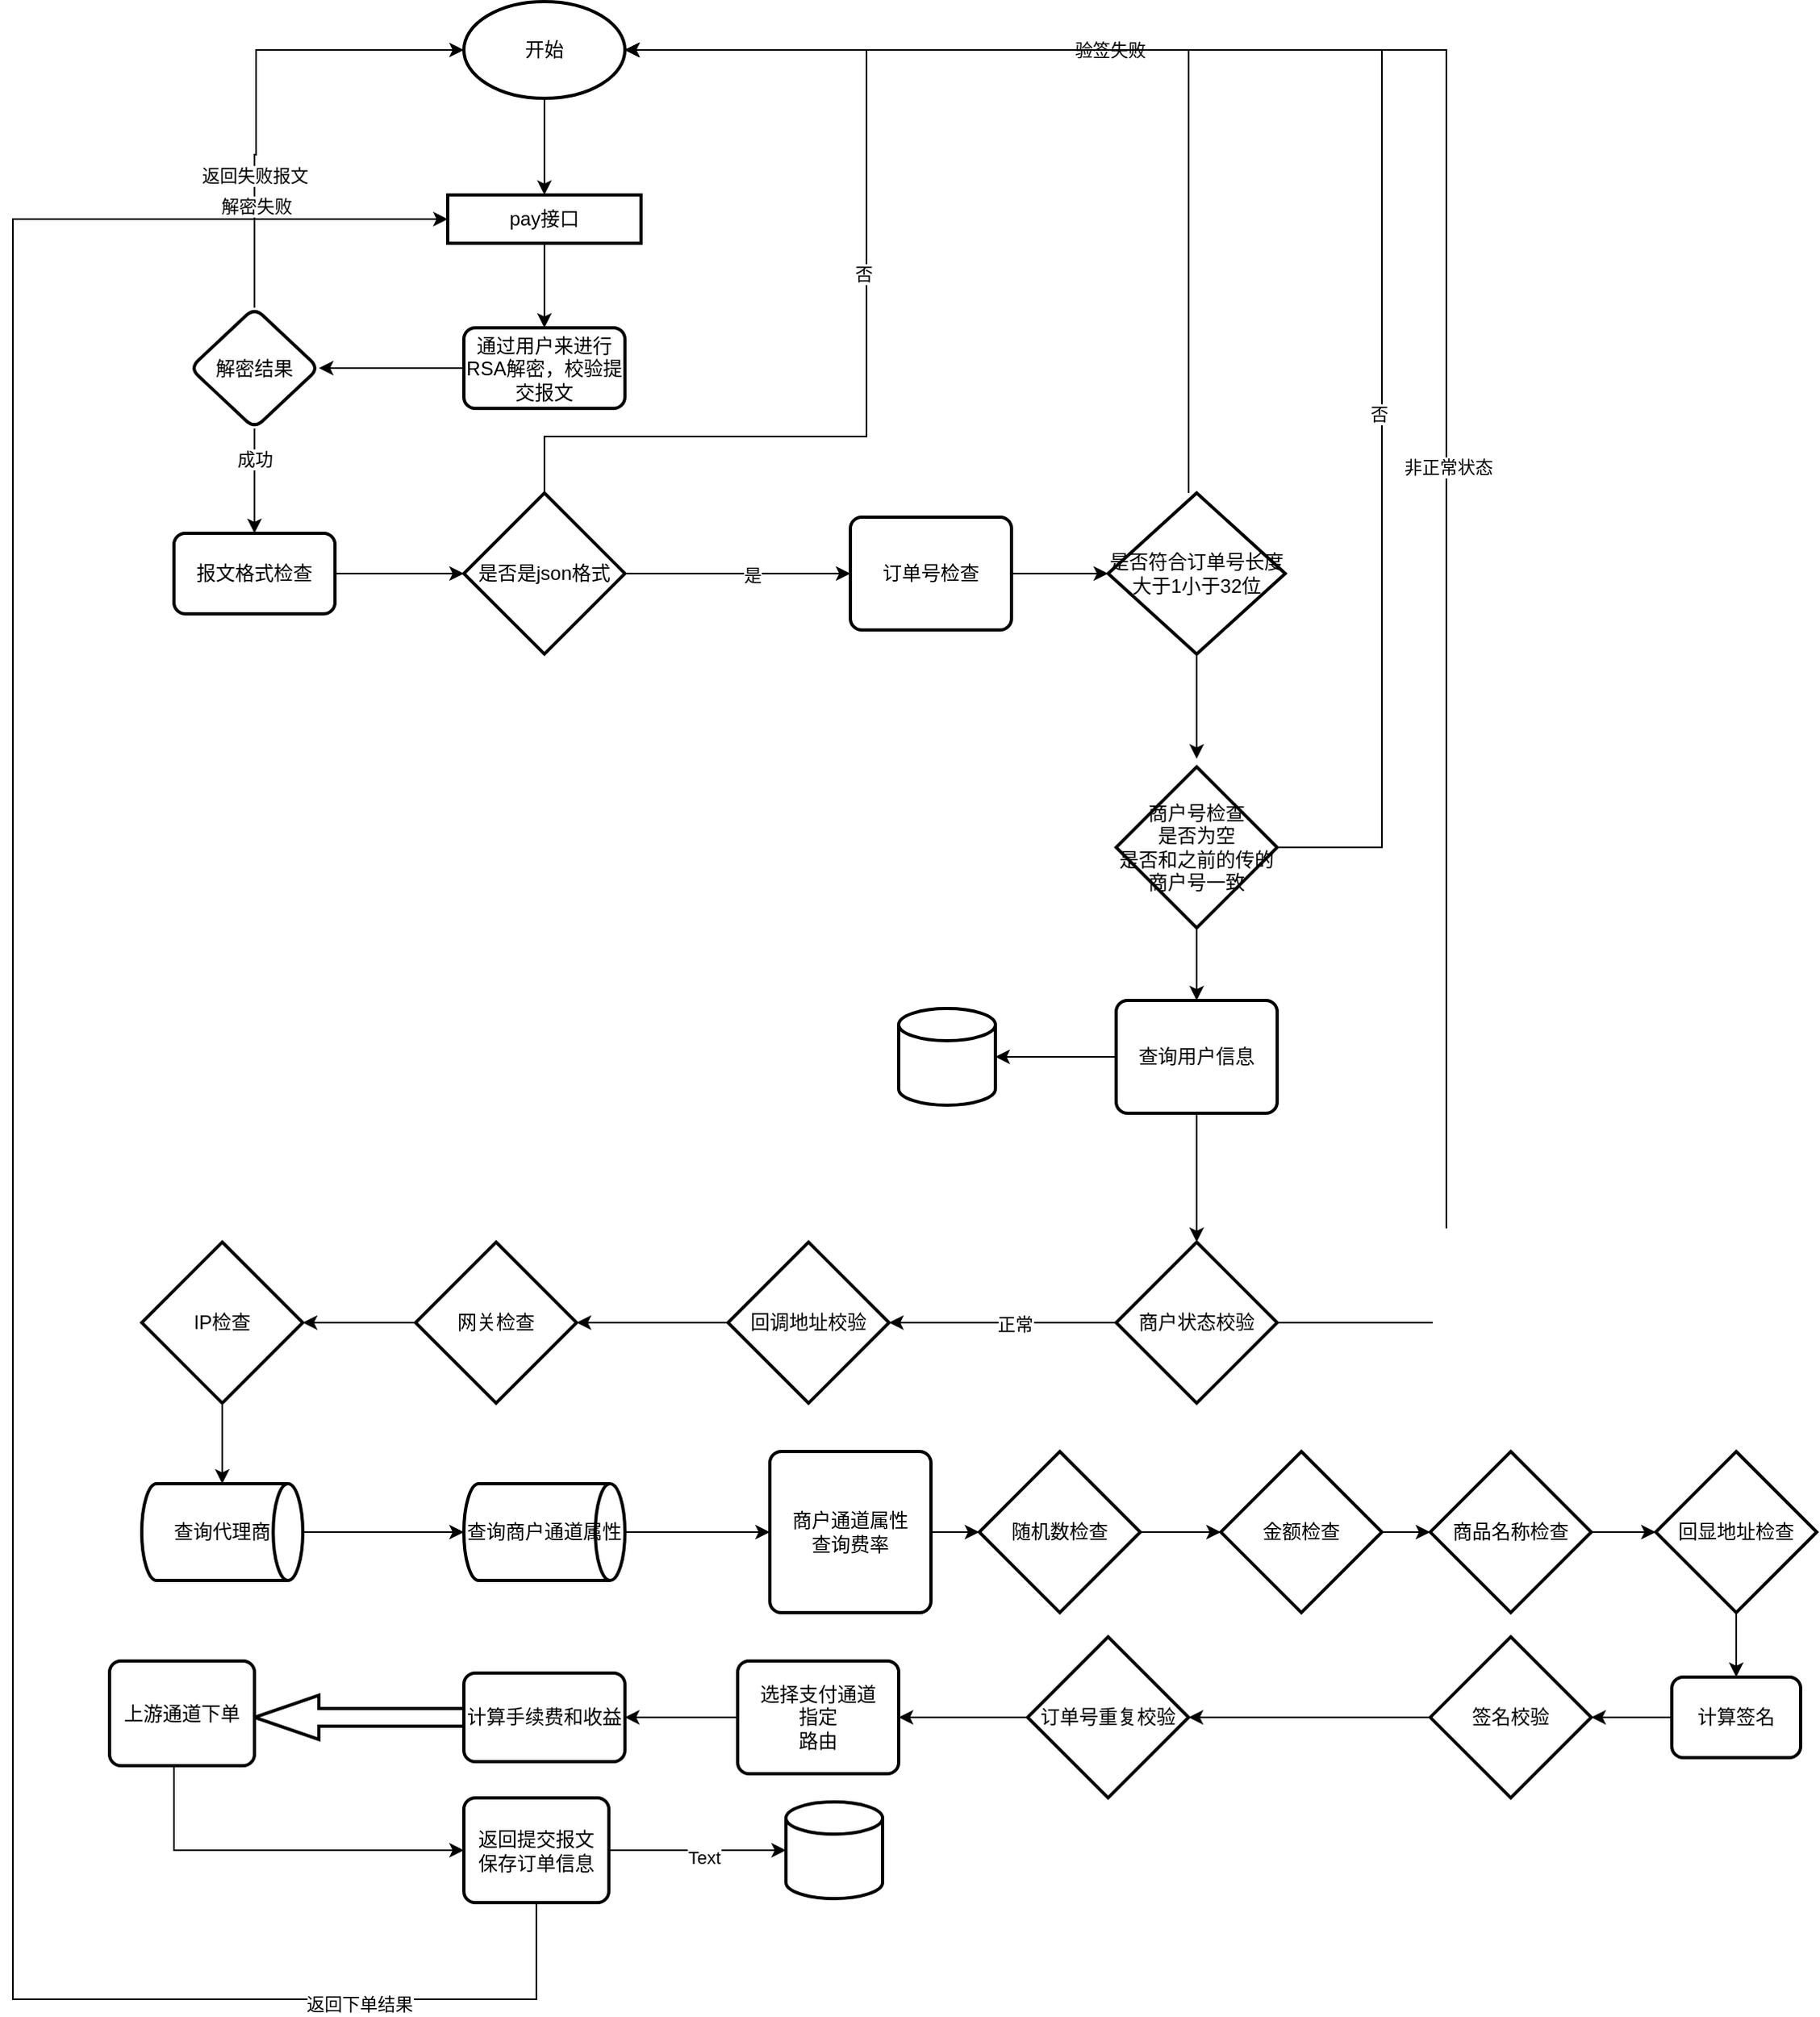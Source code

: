 <mxfile version="22.0.8" type="device">
  <diagram name="第 1 页" id="F70vDK_BZsQe4YA0E1p9">
    <mxGraphModel dx="2261" dy="782" grid="1" gridSize="10" guides="1" tooltips="1" connect="1" arrows="1" fold="1" page="1" pageScale="1" pageWidth="827" pageHeight="1169" math="0" shadow="0">
      <root>
        <mxCell id="0" />
        <mxCell id="1" parent="0" />
        <mxCell id="8IRHUfgF0rJnRZtgmLyu-3" value="" style="edgeStyle=orthogonalEdgeStyle;rounded=0;orthogonalLoop=1;jettySize=auto;html=1;" edge="1" parent="1" source="8IRHUfgF0rJnRZtgmLyu-1" target="8IRHUfgF0rJnRZtgmLyu-2">
          <mxGeometry relative="1" as="geometry" />
        </mxCell>
        <mxCell id="8IRHUfgF0rJnRZtgmLyu-1" value="开始" style="strokeWidth=2;html=1;shape=mxgraph.flowchart.start_1;whiteSpace=wrap;" vertex="1" parent="1">
          <mxGeometry x="200" y="10" width="100" height="60" as="geometry" />
        </mxCell>
        <mxCell id="8IRHUfgF0rJnRZtgmLyu-5" value="" style="edgeStyle=orthogonalEdgeStyle;rounded=0;orthogonalLoop=1;jettySize=auto;html=1;" edge="1" parent="1" source="8IRHUfgF0rJnRZtgmLyu-2" target="8IRHUfgF0rJnRZtgmLyu-4">
          <mxGeometry relative="1" as="geometry" />
        </mxCell>
        <mxCell id="8IRHUfgF0rJnRZtgmLyu-2" value="pay接口" style="whiteSpace=wrap;html=1;strokeWidth=2;" vertex="1" parent="1">
          <mxGeometry x="190" y="130" width="120" height="30" as="geometry" />
        </mxCell>
        <mxCell id="8IRHUfgF0rJnRZtgmLyu-7" value="" style="edgeStyle=orthogonalEdgeStyle;rounded=0;orthogonalLoop=1;jettySize=auto;html=1;" edge="1" parent="1" source="8IRHUfgF0rJnRZtgmLyu-4" target="8IRHUfgF0rJnRZtgmLyu-6">
          <mxGeometry relative="1" as="geometry" />
        </mxCell>
        <mxCell id="8IRHUfgF0rJnRZtgmLyu-4" value="通过用户来进行RSA解密，校验提交报文" style="rounded=1;whiteSpace=wrap;html=1;absoluteArcSize=1;arcSize=14;strokeWidth=2;" vertex="1" parent="1">
          <mxGeometry x="200" y="212.5" width="100" height="50" as="geometry" />
        </mxCell>
        <mxCell id="8IRHUfgF0rJnRZtgmLyu-9" style="edgeStyle=orthogonalEdgeStyle;rounded=0;orthogonalLoop=1;jettySize=auto;html=1;entryX=0;entryY=0.5;entryDx=0;entryDy=0;entryPerimeter=0;exitX=0.5;exitY=0;exitDx=0;exitDy=0;" edge="1" parent="1" source="8IRHUfgF0rJnRZtgmLyu-6" target="8IRHUfgF0rJnRZtgmLyu-1">
          <mxGeometry relative="1" as="geometry">
            <mxPoint x="70" y="10" as="targetPoint" />
            <Array as="points">
              <mxPoint x="70" y="105" />
              <mxPoint x="71" y="105" />
              <mxPoint x="71" y="40" />
            </Array>
          </mxGeometry>
        </mxCell>
        <mxCell id="8IRHUfgF0rJnRZtgmLyu-10" value="返回失败报文" style="edgeLabel;html=1;align=center;verticalAlign=middle;resizable=0;points=[];" vertex="1" connectable="0" parent="8IRHUfgF0rJnRZtgmLyu-9">
          <mxGeometry x="-0.434" relative="1" as="geometry">
            <mxPoint as="offset" />
          </mxGeometry>
        </mxCell>
        <mxCell id="8IRHUfgF0rJnRZtgmLyu-11" value="解密失败&lt;br&gt;" style="edgeLabel;html=1;align=center;verticalAlign=middle;resizable=0;points=[];" vertex="1" connectable="0" parent="8IRHUfgF0rJnRZtgmLyu-9">
          <mxGeometry x="-0.566" y="-1" relative="1" as="geometry">
            <mxPoint as="offset" />
          </mxGeometry>
        </mxCell>
        <mxCell id="8IRHUfgF0rJnRZtgmLyu-12" style="edgeStyle=orthogonalEdgeStyle;rounded=0;orthogonalLoop=1;jettySize=auto;html=1;exitX=0.5;exitY=1;exitDx=0;exitDy=0;" edge="1" parent="1" source="8IRHUfgF0rJnRZtgmLyu-6">
          <mxGeometry relative="1" as="geometry">
            <mxPoint x="70" y="340" as="targetPoint" />
          </mxGeometry>
        </mxCell>
        <mxCell id="8IRHUfgF0rJnRZtgmLyu-13" value="成功" style="edgeLabel;html=1;align=center;verticalAlign=middle;resizable=0;points=[];" vertex="1" connectable="0" parent="8IRHUfgF0rJnRZtgmLyu-12">
          <mxGeometry x="-0.42" relative="1" as="geometry">
            <mxPoint as="offset" />
          </mxGeometry>
        </mxCell>
        <mxCell id="8IRHUfgF0rJnRZtgmLyu-6" value="解密结果" style="rhombus;whiteSpace=wrap;html=1;rounded=1;arcSize=14;strokeWidth=2;" vertex="1" parent="1">
          <mxGeometry x="30" y="200" width="80" height="75" as="geometry" />
        </mxCell>
        <mxCell id="8IRHUfgF0rJnRZtgmLyu-24" value="" style="edgeStyle=orthogonalEdgeStyle;rounded=0;orthogonalLoop=1;jettySize=auto;html=1;" edge="1" parent="1" source="8IRHUfgF0rJnRZtgmLyu-14" target="8IRHUfgF0rJnRZtgmLyu-23">
          <mxGeometry relative="1" as="geometry" />
        </mxCell>
        <mxCell id="8IRHUfgF0rJnRZtgmLyu-14" value="报文格式检查" style="rounded=1;whiteSpace=wrap;html=1;absoluteArcSize=1;arcSize=14;strokeWidth=2;" vertex="1" parent="1">
          <mxGeometry x="20" y="340" width="100" height="50" as="geometry" />
        </mxCell>
        <mxCell id="8IRHUfgF0rJnRZtgmLyu-17" style="edgeStyle=orthogonalEdgeStyle;rounded=0;orthogonalLoop=1;jettySize=auto;html=1;" edge="1" parent="1" source="8IRHUfgF0rJnRZtgmLyu-15" target="8IRHUfgF0rJnRZtgmLyu-1">
          <mxGeometry relative="1" as="geometry">
            <mxPoint x="310" y="120" as="targetPoint" />
            <Array as="points">
              <mxPoint x="650" y="40" />
            </Array>
          </mxGeometry>
        </mxCell>
        <mxCell id="8IRHUfgF0rJnRZtgmLyu-18" value="验签失败" style="edgeLabel;html=1;align=center;verticalAlign=middle;resizable=0;points=[];" vertex="1" connectable="0" parent="8IRHUfgF0rJnRZtgmLyu-17">
          <mxGeometry x="0.037" relative="1" as="geometry">
            <mxPoint as="offset" />
          </mxGeometry>
        </mxCell>
        <mxCell id="8IRHUfgF0rJnRZtgmLyu-29" style="edgeStyle=orthogonalEdgeStyle;rounded=0;orthogonalLoop=1;jettySize=auto;html=1;exitX=0.5;exitY=1;exitDx=0;exitDy=0;exitPerimeter=0;" edge="1" parent="1" source="8IRHUfgF0rJnRZtgmLyu-15">
          <mxGeometry relative="1" as="geometry">
            <mxPoint x="655" y="480" as="targetPoint" />
          </mxGeometry>
        </mxCell>
        <mxCell id="8IRHUfgF0rJnRZtgmLyu-15" value="是否符合订单号长度大于1小于32位" style="strokeWidth=2;html=1;shape=mxgraph.flowchart.decision;whiteSpace=wrap;" vertex="1" parent="1">
          <mxGeometry x="600" y="315" width="110" height="100" as="geometry" />
        </mxCell>
        <mxCell id="8IRHUfgF0rJnRZtgmLyu-22" value="" style="edgeStyle=orthogonalEdgeStyle;rounded=0;orthogonalLoop=1;jettySize=auto;html=1;" edge="1" parent="1" source="8IRHUfgF0rJnRZtgmLyu-19" target="8IRHUfgF0rJnRZtgmLyu-15">
          <mxGeometry relative="1" as="geometry" />
        </mxCell>
        <mxCell id="8IRHUfgF0rJnRZtgmLyu-19" value="订单号检查" style="rounded=1;whiteSpace=wrap;html=1;absoluteArcSize=1;arcSize=14;strokeWidth=2;" vertex="1" parent="1">
          <mxGeometry x="440" y="330" width="100" height="70" as="geometry" />
        </mxCell>
        <mxCell id="8IRHUfgF0rJnRZtgmLyu-25" style="edgeStyle=orthogonalEdgeStyle;rounded=0;orthogonalLoop=1;jettySize=auto;html=1;entryX=0;entryY=0.5;entryDx=0;entryDy=0;" edge="1" parent="1" source="8IRHUfgF0rJnRZtgmLyu-23" target="8IRHUfgF0rJnRZtgmLyu-19">
          <mxGeometry relative="1" as="geometry" />
        </mxCell>
        <mxCell id="8IRHUfgF0rJnRZtgmLyu-26" value="是" style="edgeLabel;html=1;align=center;verticalAlign=middle;resizable=0;points=[];" vertex="1" connectable="0" parent="8IRHUfgF0rJnRZtgmLyu-25">
          <mxGeometry x="0.129" y="-1" relative="1" as="geometry">
            <mxPoint as="offset" />
          </mxGeometry>
        </mxCell>
        <mxCell id="8IRHUfgF0rJnRZtgmLyu-27" style="edgeStyle=orthogonalEdgeStyle;rounded=0;orthogonalLoop=1;jettySize=auto;html=1;exitX=0.5;exitY=0;exitDx=0;exitDy=0;exitPerimeter=0;entryX=1;entryY=0.5;entryDx=0;entryDy=0;entryPerimeter=0;" edge="1" parent="1" source="8IRHUfgF0rJnRZtgmLyu-23" target="8IRHUfgF0rJnRZtgmLyu-1">
          <mxGeometry relative="1" as="geometry">
            <mxPoint x="520" y="40" as="targetPoint" />
            <mxPoint x="290" y="365" as="sourcePoint" />
            <Array as="points">
              <mxPoint x="250" y="280" />
              <mxPoint x="450" y="280" />
              <mxPoint x="450" y="40" />
            </Array>
          </mxGeometry>
        </mxCell>
        <mxCell id="8IRHUfgF0rJnRZtgmLyu-28" value="否" style="edgeLabel;html=1;align=center;verticalAlign=middle;resizable=0;points=[];" vertex="1" connectable="0" parent="8IRHUfgF0rJnRZtgmLyu-27">
          <mxGeometry x="0.075" y="2" relative="1" as="geometry">
            <mxPoint as="offset" />
          </mxGeometry>
        </mxCell>
        <mxCell id="8IRHUfgF0rJnRZtgmLyu-23" value="是否是json格式" style="strokeWidth=2;html=1;shape=mxgraph.flowchart.decision;whiteSpace=wrap;" vertex="1" parent="1">
          <mxGeometry x="200" y="315" width="100" height="100" as="geometry" />
        </mxCell>
        <mxCell id="8IRHUfgF0rJnRZtgmLyu-34" value="" style="edgeStyle=orthogonalEdgeStyle;rounded=0;orthogonalLoop=1;jettySize=auto;html=1;entryX=0.5;entryY=0;entryDx=0;entryDy=0;" edge="1" parent="1" source="8IRHUfgF0rJnRZtgmLyu-30" target="8IRHUfgF0rJnRZtgmLyu-36">
          <mxGeometry relative="1" as="geometry" />
        </mxCell>
        <mxCell id="8IRHUfgF0rJnRZtgmLyu-30" value="商户号检查&lt;br&gt;是否为空&lt;br&gt;是否和之前的传的商户号一致" style="strokeWidth=2;html=1;shape=mxgraph.flowchart.decision;whiteSpace=wrap;" vertex="1" parent="1">
          <mxGeometry x="605" y="485" width="100" height="100" as="geometry" />
        </mxCell>
        <mxCell id="8IRHUfgF0rJnRZtgmLyu-31" style="edgeStyle=orthogonalEdgeStyle;rounded=0;orthogonalLoop=1;jettySize=auto;html=1;entryX=1;entryY=0.5;entryDx=0;entryDy=0;entryPerimeter=0;" edge="1" parent="1" source="8IRHUfgF0rJnRZtgmLyu-30" target="8IRHUfgF0rJnRZtgmLyu-1">
          <mxGeometry relative="1" as="geometry">
            <Array as="points">
              <mxPoint x="770" y="535" />
              <mxPoint x="770" y="40" />
            </Array>
          </mxGeometry>
        </mxCell>
        <mxCell id="8IRHUfgF0rJnRZtgmLyu-32" value="否" style="edgeLabel;html=1;align=center;verticalAlign=middle;resizable=0;points=[];" vertex="1" connectable="0" parent="8IRHUfgF0rJnRZtgmLyu-31">
          <mxGeometry x="-0.351" y="2" relative="1" as="geometry">
            <mxPoint as="offset" />
          </mxGeometry>
        </mxCell>
        <mxCell id="8IRHUfgF0rJnRZtgmLyu-39" style="edgeStyle=orthogonalEdgeStyle;rounded=0;orthogonalLoop=1;jettySize=auto;html=1;entryX=1;entryY=0.5;entryDx=0;entryDy=0;entryPerimeter=0;" edge="1" parent="1" source="8IRHUfgF0rJnRZtgmLyu-33" target="8IRHUfgF0rJnRZtgmLyu-1">
          <mxGeometry relative="1" as="geometry">
            <mxPoint x="770" y="530" as="targetPoint" />
            <Array as="points">
              <mxPoint x="810" y="830" />
              <mxPoint x="810" y="40" />
            </Array>
          </mxGeometry>
        </mxCell>
        <mxCell id="8IRHUfgF0rJnRZtgmLyu-40" value="非正常状态" style="edgeLabel;html=1;align=center;verticalAlign=middle;resizable=0;points=[];" vertex="1" connectable="0" parent="8IRHUfgF0rJnRZtgmLyu-39">
          <mxGeometry x="-0.094" y="-1" relative="1" as="geometry">
            <mxPoint as="offset" />
          </mxGeometry>
        </mxCell>
        <mxCell id="8IRHUfgF0rJnRZtgmLyu-42" value="" style="edgeStyle=orthogonalEdgeStyle;rounded=0;orthogonalLoop=1;jettySize=auto;html=1;" edge="1" parent="1" source="8IRHUfgF0rJnRZtgmLyu-33" target="8IRHUfgF0rJnRZtgmLyu-41">
          <mxGeometry relative="1" as="geometry" />
        </mxCell>
        <mxCell id="8IRHUfgF0rJnRZtgmLyu-43" value="正常" style="edgeLabel;html=1;align=center;verticalAlign=middle;resizable=0;points=[];" vertex="1" connectable="0" parent="8IRHUfgF0rJnRZtgmLyu-42">
          <mxGeometry x="-0.1" y="1" relative="1" as="geometry">
            <mxPoint as="offset" />
          </mxGeometry>
        </mxCell>
        <mxCell id="8IRHUfgF0rJnRZtgmLyu-33" value="商户状态校验" style="strokeWidth=2;html=1;shape=mxgraph.flowchart.decision;whiteSpace=wrap;" vertex="1" parent="1">
          <mxGeometry x="605" y="780" width="100" height="100" as="geometry" />
        </mxCell>
        <mxCell id="8IRHUfgF0rJnRZtgmLyu-35" value="" style="strokeWidth=2;html=1;shape=mxgraph.flowchart.database;whiteSpace=wrap;" vertex="1" parent="1">
          <mxGeometry x="470" y="635" width="60" height="60" as="geometry" />
        </mxCell>
        <mxCell id="8IRHUfgF0rJnRZtgmLyu-37" value="" style="edgeStyle=orthogonalEdgeStyle;rounded=0;orthogonalLoop=1;jettySize=auto;html=1;" edge="1" parent="1" source="8IRHUfgF0rJnRZtgmLyu-36" target="8IRHUfgF0rJnRZtgmLyu-35">
          <mxGeometry relative="1" as="geometry" />
        </mxCell>
        <mxCell id="8IRHUfgF0rJnRZtgmLyu-38" value="" style="edgeStyle=orthogonalEdgeStyle;rounded=0;orthogonalLoop=1;jettySize=auto;html=1;" edge="1" parent="1" source="8IRHUfgF0rJnRZtgmLyu-36" target="8IRHUfgF0rJnRZtgmLyu-33">
          <mxGeometry relative="1" as="geometry" />
        </mxCell>
        <mxCell id="8IRHUfgF0rJnRZtgmLyu-36" value="查询用户信息" style="rounded=1;whiteSpace=wrap;html=1;absoluteArcSize=1;arcSize=14;strokeWidth=2;" vertex="1" parent="1">
          <mxGeometry x="605" y="630" width="100" height="70" as="geometry" />
        </mxCell>
        <mxCell id="8IRHUfgF0rJnRZtgmLyu-47" value="" style="edgeStyle=orthogonalEdgeStyle;rounded=0;orthogonalLoop=1;jettySize=auto;html=1;" edge="1" parent="1" source="8IRHUfgF0rJnRZtgmLyu-41" target="8IRHUfgF0rJnRZtgmLyu-44">
          <mxGeometry relative="1" as="geometry" />
        </mxCell>
        <mxCell id="8IRHUfgF0rJnRZtgmLyu-41" value="回调地址校验" style="strokeWidth=2;html=1;shape=mxgraph.flowchart.decision;whiteSpace=wrap;" vertex="1" parent="1">
          <mxGeometry x="364" y="780" width="100" height="100" as="geometry" />
        </mxCell>
        <mxCell id="8IRHUfgF0rJnRZtgmLyu-46" value="" style="edgeStyle=orthogonalEdgeStyle;rounded=0;orthogonalLoop=1;jettySize=auto;html=1;" edge="1" parent="1" source="8IRHUfgF0rJnRZtgmLyu-44" target="8IRHUfgF0rJnRZtgmLyu-45">
          <mxGeometry relative="1" as="geometry" />
        </mxCell>
        <mxCell id="8IRHUfgF0rJnRZtgmLyu-44" value="网关检查" style="strokeWidth=2;html=1;shape=mxgraph.flowchart.decision;whiteSpace=wrap;" vertex="1" parent="1">
          <mxGeometry x="170" y="780" width="100" height="100" as="geometry" />
        </mxCell>
        <mxCell id="8IRHUfgF0rJnRZtgmLyu-49" value="" style="edgeStyle=orthogonalEdgeStyle;rounded=0;orthogonalLoop=1;jettySize=auto;html=1;" edge="1" parent="1" source="8IRHUfgF0rJnRZtgmLyu-45" target="8IRHUfgF0rJnRZtgmLyu-48">
          <mxGeometry relative="1" as="geometry" />
        </mxCell>
        <mxCell id="8IRHUfgF0rJnRZtgmLyu-45" value="IP检查" style="strokeWidth=2;html=1;shape=mxgraph.flowchart.decision;whiteSpace=wrap;" vertex="1" parent="1">
          <mxGeometry y="780" width="100" height="100" as="geometry" />
        </mxCell>
        <mxCell id="8IRHUfgF0rJnRZtgmLyu-51" value="" style="edgeStyle=orthogonalEdgeStyle;rounded=0;orthogonalLoop=1;jettySize=auto;html=1;" edge="1" parent="1" source="8IRHUfgF0rJnRZtgmLyu-48" target="8IRHUfgF0rJnRZtgmLyu-50">
          <mxGeometry relative="1" as="geometry" />
        </mxCell>
        <mxCell id="8IRHUfgF0rJnRZtgmLyu-48" value="查询代理商" style="strokeWidth=2;html=1;shape=mxgraph.flowchart.direct_data;whiteSpace=wrap;" vertex="1" parent="1">
          <mxGeometry y="930" width="100" height="60" as="geometry" />
        </mxCell>
        <mxCell id="8IRHUfgF0rJnRZtgmLyu-53" value="" style="edgeStyle=orthogonalEdgeStyle;rounded=0;orthogonalLoop=1;jettySize=auto;html=1;" edge="1" parent="1" source="8IRHUfgF0rJnRZtgmLyu-50" target="8IRHUfgF0rJnRZtgmLyu-52">
          <mxGeometry relative="1" as="geometry" />
        </mxCell>
        <mxCell id="8IRHUfgF0rJnRZtgmLyu-50" value="查询商户通道属性" style="strokeWidth=2;html=1;shape=mxgraph.flowchart.direct_data;whiteSpace=wrap;" vertex="1" parent="1">
          <mxGeometry x="200" y="930" width="100" height="60" as="geometry" />
        </mxCell>
        <mxCell id="8IRHUfgF0rJnRZtgmLyu-56" value="" style="edgeStyle=orthogonalEdgeStyle;rounded=0;orthogonalLoop=1;jettySize=auto;html=1;" edge="1" parent="1" source="8IRHUfgF0rJnRZtgmLyu-52" target="8IRHUfgF0rJnRZtgmLyu-54">
          <mxGeometry relative="1" as="geometry" />
        </mxCell>
        <mxCell id="8IRHUfgF0rJnRZtgmLyu-52" value="商户通道属性&lt;br&gt;查询费率" style="rounded=1;whiteSpace=wrap;html=1;absoluteArcSize=1;arcSize=14;strokeWidth=2;" vertex="1" parent="1">
          <mxGeometry x="390" y="910" width="100" height="100" as="geometry" />
        </mxCell>
        <mxCell id="8IRHUfgF0rJnRZtgmLyu-57" value="" style="edgeStyle=orthogonalEdgeStyle;rounded=0;orthogonalLoop=1;jettySize=auto;html=1;" edge="1" parent="1" source="8IRHUfgF0rJnRZtgmLyu-54" target="8IRHUfgF0rJnRZtgmLyu-55">
          <mxGeometry relative="1" as="geometry" />
        </mxCell>
        <mxCell id="8IRHUfgF0rJnRZtgmLyu-54" value="随机数检查" style="strokeWidth=2;html=1;shape=mxgraph.flowchart.decision;whiteSpace=wrap;" vertex="1" parent="1">
          <mxGeometry x="520" y="910" width="100" height="100" as="geometry" />
        </mxCell>
        <mxCell id="8IRHUfgF0rJnRZtgmLyu-60" value="" style="edgeStyle=orthogonalEdgeStyle;rounded=0;orthogonalLoop=1;jettySize=auto;html=1;" edge="1" parent="1" source="8IRHUfgF0rJnRZtgmLyu-55" target="8IRHUfgF0rJnRZtgmLyu-58">
          <mxGeometry relative="1" as="geometry" />
        </mxCell>
        <mxCell id="8IRHUfgF0rJnRZtgmLyu-55" value="金额检查" style="strokeWidth=2;html=1;shape=mxgraph.flowchart.decision;whiteSpace=wrap;" vertex="1" parent="1">
          <mxGeometry x="670" y="910" width="100" height="100" as="geometry" />
        </mxCell>
        <mxCell id="8IRHUfgF0rJnRZtgmLyu-61" value="" style="edgeStyle=orthogonalEdgeStyle;rounded=0;orthogonalLoop=1;jettySize=auto;html=1;" edge="1" parent="1" source="8IRHUfgF0rJnRZtgmLyu-58" target="8IRHUfgF0rJnRZtgmLyu-59">
          <mxGeometry relative="1" as="geometry" />
        </mxCell>
        <mxCell id="8IRHUfgF0rJnRZtgmLyu-58" value="商品名称检查" style="strokeWidth=2;html=1;shape=mxgraph.flowchart.decision;whiteSpace=wrap;" vertex="1" parent="1">
          <mxGeometry x="800" y="910" width="100" height="100" as="geometry" />
        </mxCell>
        <mxCell id="8IRHUfgF0rJnRZtgmLyu-64" value="" style="edgeStyle=orthogonalEdgeStyle;rounded=0;orthogonalLoop=1;jettySize=auto;html=1;" edge="1" parent="1" source="8IRHUfgF0rJnRZtgmLyu-59" target="8IRHUfgF0rJnRZtgmLyu-63">
          <mxGeometry relative="1" as="geometry" />
        </mxCell>
        <mxCell id="8IRHUfgF0rJnRZtgmLyu-59" value="回显地址检查" style="strokeWidth=2;html=1;shape=mxgraph.flowchart.decision;whiteSpace=wrap;" vertex="1" parent="1">
          <mxGeometry x="940" y="910" width="100" height="100" as="geometry" />
        </mxCell>
        <mxCell id="8IRHUfgF0rJnRZtgmLyu-67" value="" style="edgeStyle=orthogonalEdgeStyle;rounded=0;orthogonalLoop=1;jettySize=auto;html=1;" edge="1" parent="1" source="8IRHUfgF0rJnRZtgmLyu-62" target="8IRHUfgF0rJnRZtgmLyu-66">
          <mxGeometry relative="1" as="geometry" />
        </mxCell>
        <mxCell id="8IRHUfgF0rJnRZtgmLyu-62" value="签名校验" style="strokeWidth=2;html=1;shape=mxgraph.flowchart.decision;whiteSpace=wrap;" vertex="1" parent="1">
          <mxGeometry x="800" y="1025" width="100" height="100" as="geometry" />
        </mxCell>
        <mxCell id="8IRHUfgF0rJnRZtgmLyu-65" value="" style="edgeStyle=orthogonalEdgeStyle;rounded=0;orthogonalLoop=1;jettySize=auto;html=1;" edge="1" parent="1" source="8IRHUfgF0rJnRZtgmLyu-63" target="8IRHUfgF0rJnRZtgmLyu-62">
          <mxGeometry relative="1" as="geometry" />
        </mxCell>
        <mxCell id="8IRHUfgF0rJnRZtgmLyu-63" value="计算签名" style="rounded=1;whiteSpace=wrap;html=1;absoluteArcSize=1;arcSize=14;strokeWidth=2;" vertex="1" parent="1">
          <mxGeometry x="950" y="1050" width="80" height="50" as="geometry" />
        </mxCell>
        <mxCell id="8IRHUfgF0rJnRZtgmLyu-69" value="" style="edgeStyle=orthogonalEdgeStyle;rounded=0;orthogonalLoop=1;jettySize=auto;html=1;" edge="1" parent="1" source="8IRHUfgF0rJnRZtgmLyu-66" target="8IRHUfgF0rJnRZtgmLyu-68">
          <mxGeometry relative="1" as="geometry" />
        </mxCell>
        <mxCell id="8IRHUfgF0rJnRZtgmLyu-66" value="订单号重复校验" style="strokeWidth=2;html=1;shape=mxgraph.flowchart.decision;whiteSpace=wrap;" vertex="1" parent="1">
          <mxGeometry x="550" y="1025" width="100" height="100" as="geometry" />
        </mxCell>
        <mxCell id="8IRHUfgF0rJnRZtgmLyu-71" value="" style="edgeStyle=orthogonalEdgeStyle;rounded=0;orthogonalLoop=1;jettySize=auto;html=1;" edge="1" parent="1" source="8IRHUfgF0rJnRZtgmLyu-68" target="8IRHUfgF0rJnRZtgmLyu-70">
          <mxGeometry relative="1" as="geometry" />
        </mxCell>
        <mxCell id="8IRHUfgF0rJnRZtgmLyu-68" value="选择支付通道&lt;br&gt;指定&lt;br&gt;路由" style="rounded=1;whiteSpace=wrap;html=1;absoluteArcSize=1;arcSize=14;strokeWidth=2;" vertex="1" parent="1">
          <mxGeometry x="370" y="1040" width="100" height="70" as="geometry" />
        </mxCell>
        <mxCell id="8IRHUfgF0rJnRZtgmLyu-70" value="计算手续费和收益" style="rounded=1;whiteSpace=wrap;html=1;absoluteArcSize=1;arcSize=14;strokeWidth=2;" vertex="1" parent="1">
          <mxGeometry x="200" y="1047.5" width="100" height="55" as="geometry" />
        </mxCell>
        <mxCell id="8IRHUfgF0rJnRZtgmLyu-72" value="" style="verticalLabelPosition=bottom;verticalAlign=top;html=1;strokeWidth=2;shape=mxgraph.arrows2.arrow;dy=0.6;dx=40;notch=0;rotation=0;direction=west;" vertex="1" parent="1">
          <mxGeometry x="70" y="1061.25" width="130" height="27.5" as="geometry" />
        </mxCell>
        <mxCell id="8IRHUfgF0rJnRZtgmLyu-77" style="edgeStyle=orthogonalEdgeStyle;rounded=0;orthogonalLoop=1;jettySize=auto;html=1;entryX=0;entryY=0.5;entryDx=0;entryDy=0;" edge="1" parent="1" source="8IRHUfgF0rJnRZtgmLyu-74" target="8IRHUfgF0rJnRZtgmLyu-75">
          <mxGeometry relative="1" as="geometry">
            <Array as="points">
              <mxPoint x="20" y="1158" />
            </Array>
          </mxGeometry>
        </mxCell>
        <mxCell id="8IRHUfgF0rJnRZtgmLyu-74" value="上游通道下单" style="rounded=1;whiteSpace=wrap;html=1;absoluteArcSize=1;arcSize=14;strokeWidth=2;" vertex="1" parent="1">
          <mxGeometry x="-20" y="1040" width="90" height="65" as="geometry" />
        </mxCell>
        <mxCell id="8IRHUfgF0rJnRZtgmLyu-78" style="edgeStyle=orthogonalEdgeStyle;rounded=0;orthogonalLoop=1;jettySize=auto;html=1;entryX=0;entryY=0.5;entryDx=0;entryDy=0;" edge="1" parent="1" source="8IRHUfgF0rJnRZtgmLyu-75" target="8IRHUfgF0rJnRZtgmLyu-2">
          <mxGeometry relative="1" as="geometry">
            <Array as="points">
              <mxPoint x="245" y="1250" />
              <mxPoint x="-80" y="1250" />
              <mxPoint x="-80" y="145" />
            </Array>
          </mxGeometry>
        </mxCell>
        <mxCell id="8IRHUfgF0rJnRZtgmLyu-79" value="返回下单结果" style="edgeLabel;html=1;align=center;verticalAlign=middle;resizable=0;points=[];" vertex="1" connectable="0" parent="8IRHUfgF0rJnRZtgmLyu-78">
          <mxGeometry x="-0.806" y="3" relative="1" as="geometry">
            <mxPoint as="offset" />
          </mxGeometry>
        </mxCell>
        <mxCell id="8IRHUfgF0rJnRZtgmLyu-81" value="" style="edgeStyle=orthogonalEdgeStyle;rounded=0;orthogonalLoop=1;jettySize=auto;html=1;" edge="1" parent="1" source="8IRHUfgF0rJnRZtgmLyu-75" target="8IRHUfgF0rJnRZtgmLyu-80">
          <mxGeometry relative="1" as="geometry" />
        </mxCell>
        <mxCell id="8IRHUfgF0rJnRZtgmLyu-82" value="Text" style="edgeLabel;html=1;align=center;verticalAlign=middle;resizable=0;points=[];" vertex="1" connectable="0" parent="8IRHUfgF0rJnRZtgmLyu-81">
          <mxGeometry x="0.073" y="-3" relative="1" as="geometry">
            <mxPoint y="1" as="offset" />
          </mxGeometry>
        </mxCell>
        <mxCell id="8IRHUfgF0rJnRZtgmLyu-75" value="返回提交报文&lt;br&gt;保存订单信息" style="rounded=1;whiteSpace=wrap;html=1;absoluteArcSize=1;arcSize=14;strokeWidth=2;" vertex="1" parent="1">
          <mxGeometry x="200" y="1125" width="90" height="65" as="geometry" />
        </mxCell>
        <mxCell id="8IRHUfgF0rJnRZtgmLyu-80" value="" style="strokeWidth=2;html=1;shape=mxgraph.flowchart.database;whiteSpace=wrap;" vertex="1" parent="1">
          <mxGeometry x="400" y="1127.5" width="60" height="60" as="geometry" />
        </mxCell>
      </root>
    </mxGraphModel>
  </diagram>
</mxfile>
